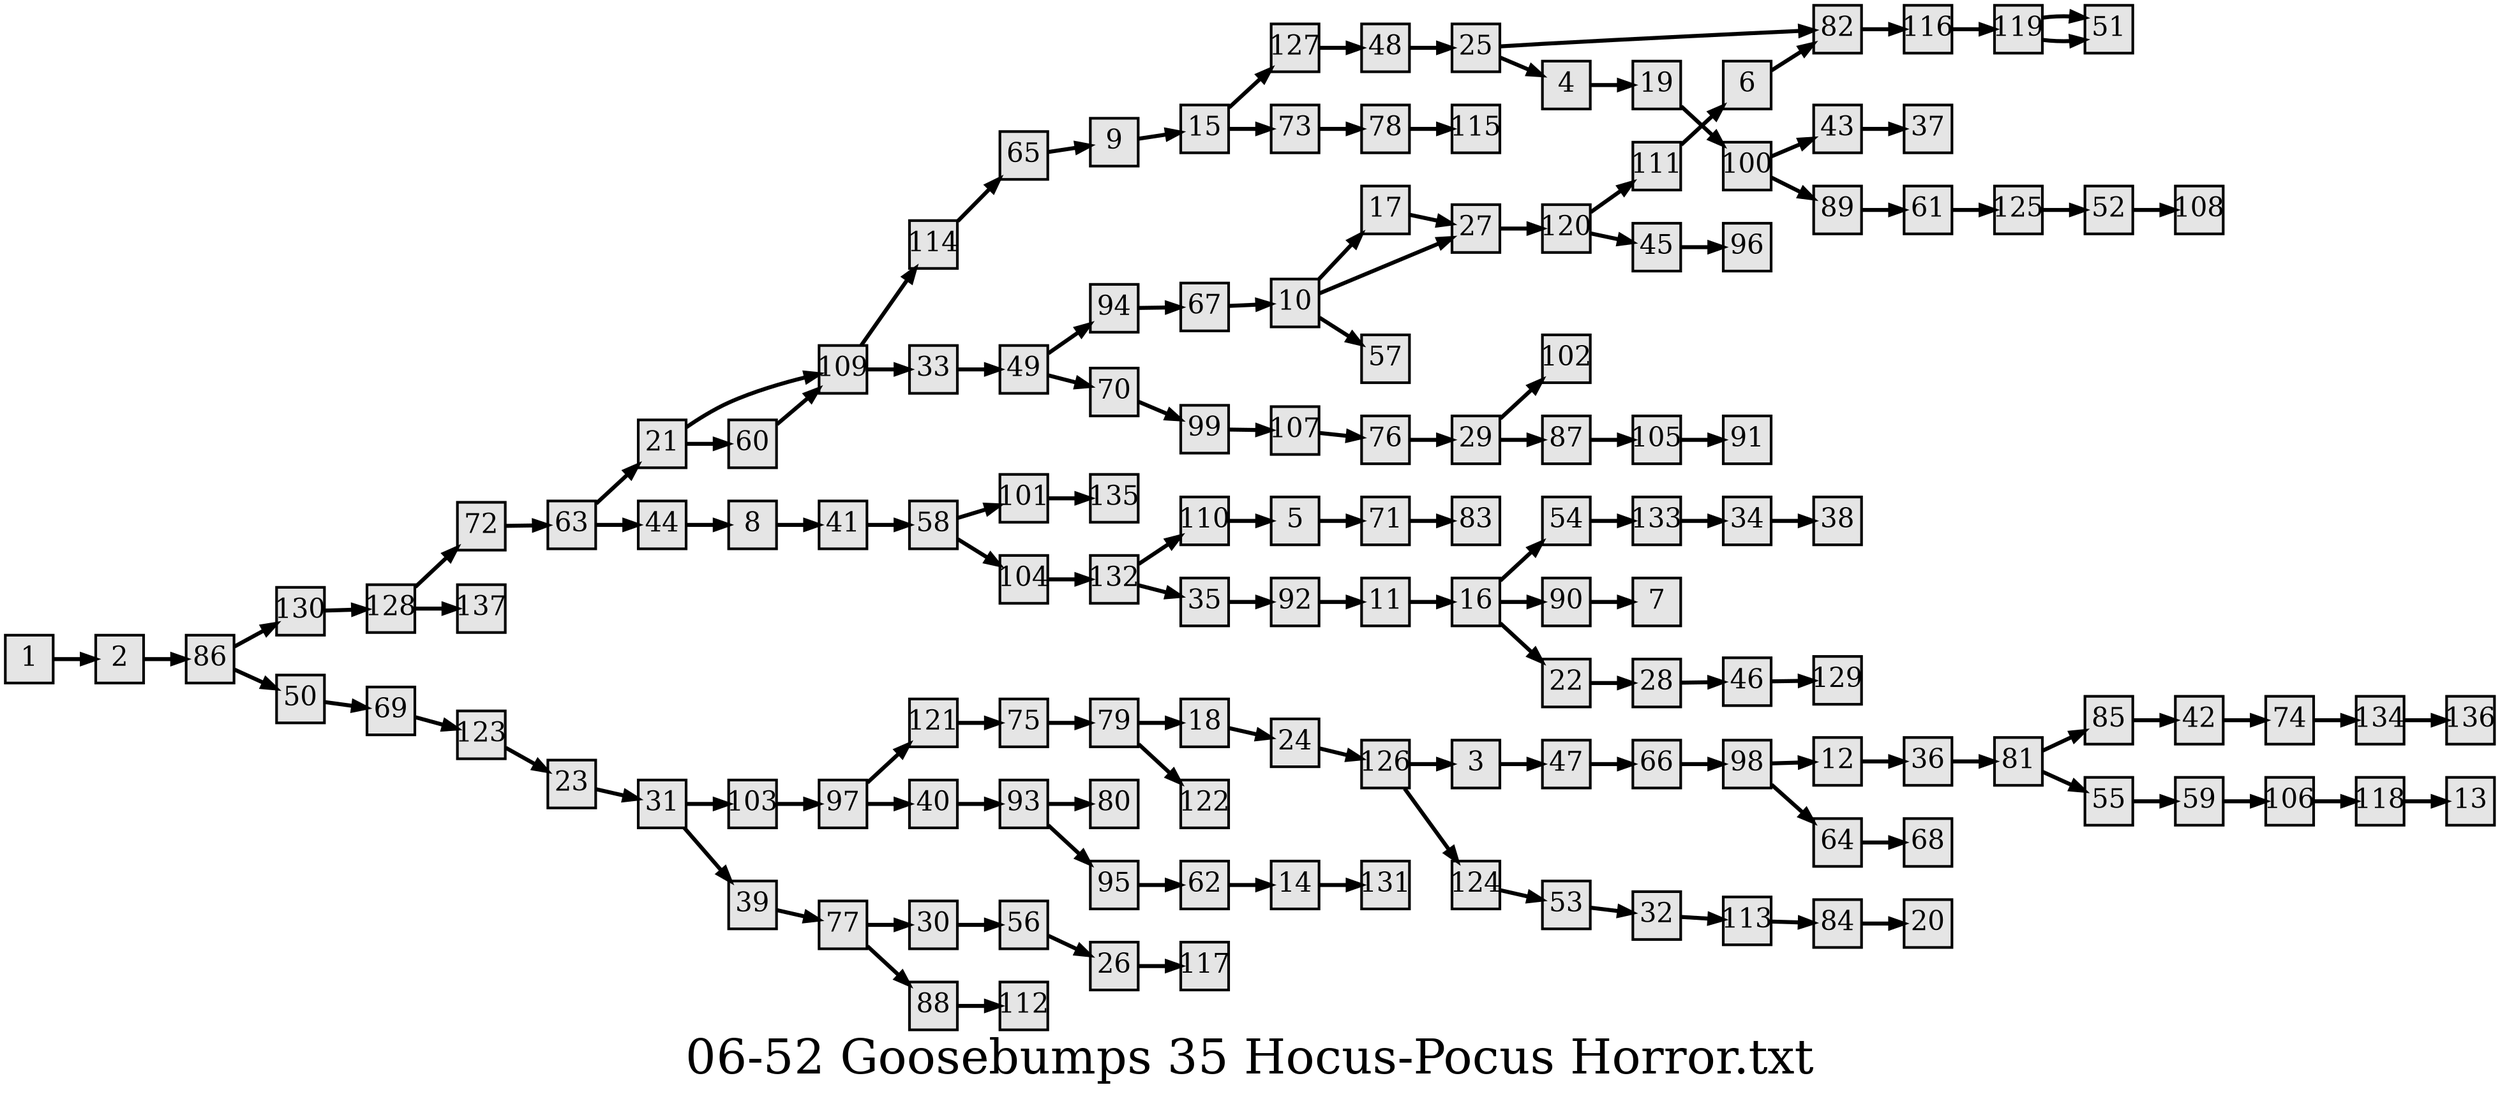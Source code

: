 digraph g{
  graph [ label="06-52 Goosebumps 35 Hocus-Pocus Horror.txt" rankdir=LR, ordering=out, fontsize=36, nodesep="0.35", ranksep="0.45"];
  node  [shape=rect, penwidth=2, fontsize=20, style=filled, fillcolor=grey90, margin="0,0", labelfloat=true, regular=true, fixedsize=true];
  edge  [labelfloat=true, penwidth=3, fontsize=12];

  1 -> 2;
  2 -> 86;
  3 -> 47;
  4 -> 19;
  5 -> 71;
  6 -> 82;
  8 -> 41;
  9 -> 15;
  10 -> 17;
  10 -> 27;
  10 -> 57;
  11 -> 16;
  12 -> 36;
  14 -> 131;
  15 -> 127;
  15 -> 73;
  16 -> 54;
  16 -> 90;
  16 -> 22;
  17 -> 27;
  18 -> 24;
  19 -> 100;
  21 -> 109;
  21 -> 60;
  22 -> 28;
  23 -> 31;
  24 -> 126;
  25 -> 82;
  25 -> 4;
  26 -> 117;
  27 -> 120;
  28 -> 46;
  29 -> 102;
  29 -> 87;
  30 -> 56;
  31 -> 103;
  31 -> 39;
  32 -> 113;
  33 -> 49;
  34 -> 38;
  35 -> 92;
  36 -> 81;
  39 -> 77;
  40 -> 93;
  41 -> 58;
  42 -> 74;
  43 -> 37;
  44 -> 8;
  45 -> 96;
  46 -> 129;
  47 -> 66;
  48 -> 25;
  49 -> 94;
  49 -> 70;
  50 -> 69;
  52 -> 108;
  53 -> 32;
  54 -> 133;
  55 -> 59;
  56 -> 26;
  58 -> 101;
  58 -> 104;
  59 -> 106;
  60 -> 109;
  61 -> 125;
  62 -> 14;
  63 -> 21;
  63 -> 44;
  64 -> 68;
  65 -> 9;
  66 -> 98;
  67 -> 10;
  69 -> 123;
  70 -> 99;
  71 -> 83;
  72 -> 63;
  73 -> 78;
  74 -> 134;
  75 -> 79;
  76 -> 29;
  77 -> 30;
  77 -> 88;
  78 -> 115;
  79 -> 18;
  79 -> 122;
  81 -> 85;
  81 -> 55;
  82 -> 116;
  84 -> 20;
  85 -> 42;
  86 -> 130;
  86 -> 50;
  87 -> 105;
  88 -> 112;
  89 -> 61;
  90 -> 7;
  92 -> 11;
  93 -> 80;
  93 -> 95;
  94 -> 67;
  95 -> 62;
  97 -> 121;
  97 -> 40;
  98 -> 12;
  98 -> 64;
  99 -> 107;
  100 -> 43;
  100 -> 89;
  101 -> 135;
  103 -> 97;
  104 -> 132;
  105 -> 91;
  106 -> 118;
  107 -> 76;
  109 -> 114;
  109 -> 33;
  110 -> 5;
  111 -> 6;
  113 -> 84;
  114 -> 65;
  116 -> 119;
  118 -> 13;
  119 -> 51;
  119 -> 51;
  120 -> 111;
  120 -> 45;
  121 -> 75;
  123 -> 23;
  124 -> 53;
  125 -> 52;
  126 -> 3;
  126 -> 124;
  127 -> 48;
  128 -> 72;
  128 -> 137;
  130 -> 128;
  132 -> 110;
  132 -> 35;
  133 -> 34;
  134 -> 136;
}

